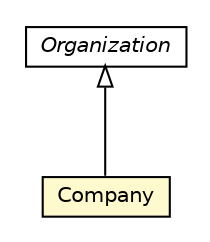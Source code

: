 #!/usr/local/bin/dot
#
# Class diagram 
# Generated by UMLGraph version R5_6_6-8-g8d7759 (http://www.umlgraph.org/)
#

digraph G {
	edge [fontname="Helvetica",fontsize=10,labelfontname="Helvetica",labelfontsize=10];
	node [fontname="Helvetica",fontsize=10,shape=plaintext];
	nodesep=0.25;
	ranksep=0.5;
	// org.dddlib.organisation.domain.Organization
	c30236 [label=<<table title="org.dddlib.organisation.domain.Organization" border="0" cellborder="1" cellspacing="0" cellpadding="2" port="p" href="./Organization.html">
		<tr><td><table border="0" cellspacing="0" cellpadding="1">
<tr><td align="center" balign="center"><font face="Helvetica-Oblique"> Organization </font></td></tr>
		</table></td></tr>
		</table>>, URL="./Organization.html", fontname="Helvetica", fontcolor="black", fontsize=10.0];
	// org.dddlib.organisation.domain.Company
	c30246 [label=<<table title="org.dddlib.organisation.domain.Company" border="0" cellborder="1" cellspacing="0" cellpadding="2" port="p" bgcolor="lemonChiffon" href="./Company.html">
		<tr><td><table border="0" cellspacing="0" cellpadding="1">
<tr><td align="center" balign="center"> Company </td></tr>
		</table></td></tr>
		</table>>, URL="./Company.html", fontname="Helvetica", fontcolor="black", fontsize=10.0];
	//org.dddlib.organisation.domain.Company extends org.dddlib.organisation.domain.Organization
	c30236:p -> c30246:p [dir=back,arrowtail=empty];
}

